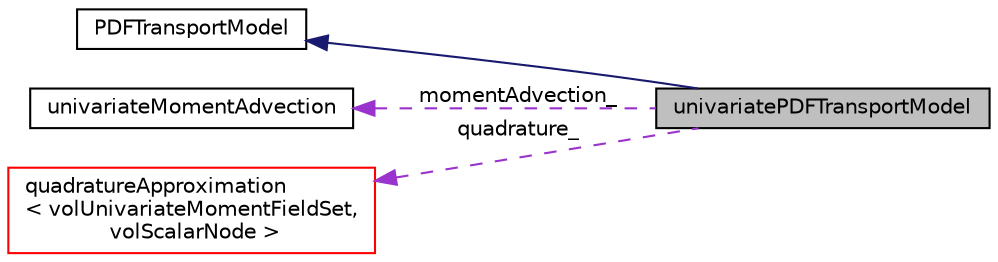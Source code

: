 digraph "univariatePDFTransportModel"
{
  bgcolor="transparent";
  edge [fontname="Helvetica",fontsize="10",labelfontname="Helvetica",labelfontsize="10"];
  node [fontname="Helvetica",fontsize="10",shape=record];
  rankdir="LR";
  Node1 [label="univariatePDFTransportModel",height=0.2,width=0.4,color="black", fillcolor="grey75", style="filled", fontcolor="black"];
  Node2 -> Node1 [dir="back",color="midnightblue",fontsize="10",style="solid",fontname="Helvetica"];
  Node2 [label="PDFTransportModel",height=0.2,width=0.4,color="black",URL="$a00056.html",tooltip="Abstract class for the run-time selection of the PDF transport model. "];
  Node3 -> Node1 [dir="back",color="darkorchid3",fontsize="10",style="dashed",label=" momentAdvection_" ,fontname="Helvetica"];
  Node3 [label="univariateMomentAdvection",height=0.2,width=0.4,color="black",URL="$a00068.html",tooltip="Computes advection term for a moment set using a realizable advection scheme. "];
  Node4 -> Node1 [dir="back",color="darkorchid3",fontsize="10",style="dashed",label=" quadrature_" ,fontname="Helvetica"];
  Node4 [label="quadratureApproximation\l\< volUnivariateMomentFieldSet,\l volScalarNode \>",height=0.2,width=0.4,color="red",URL="$a00059.html"];
}
